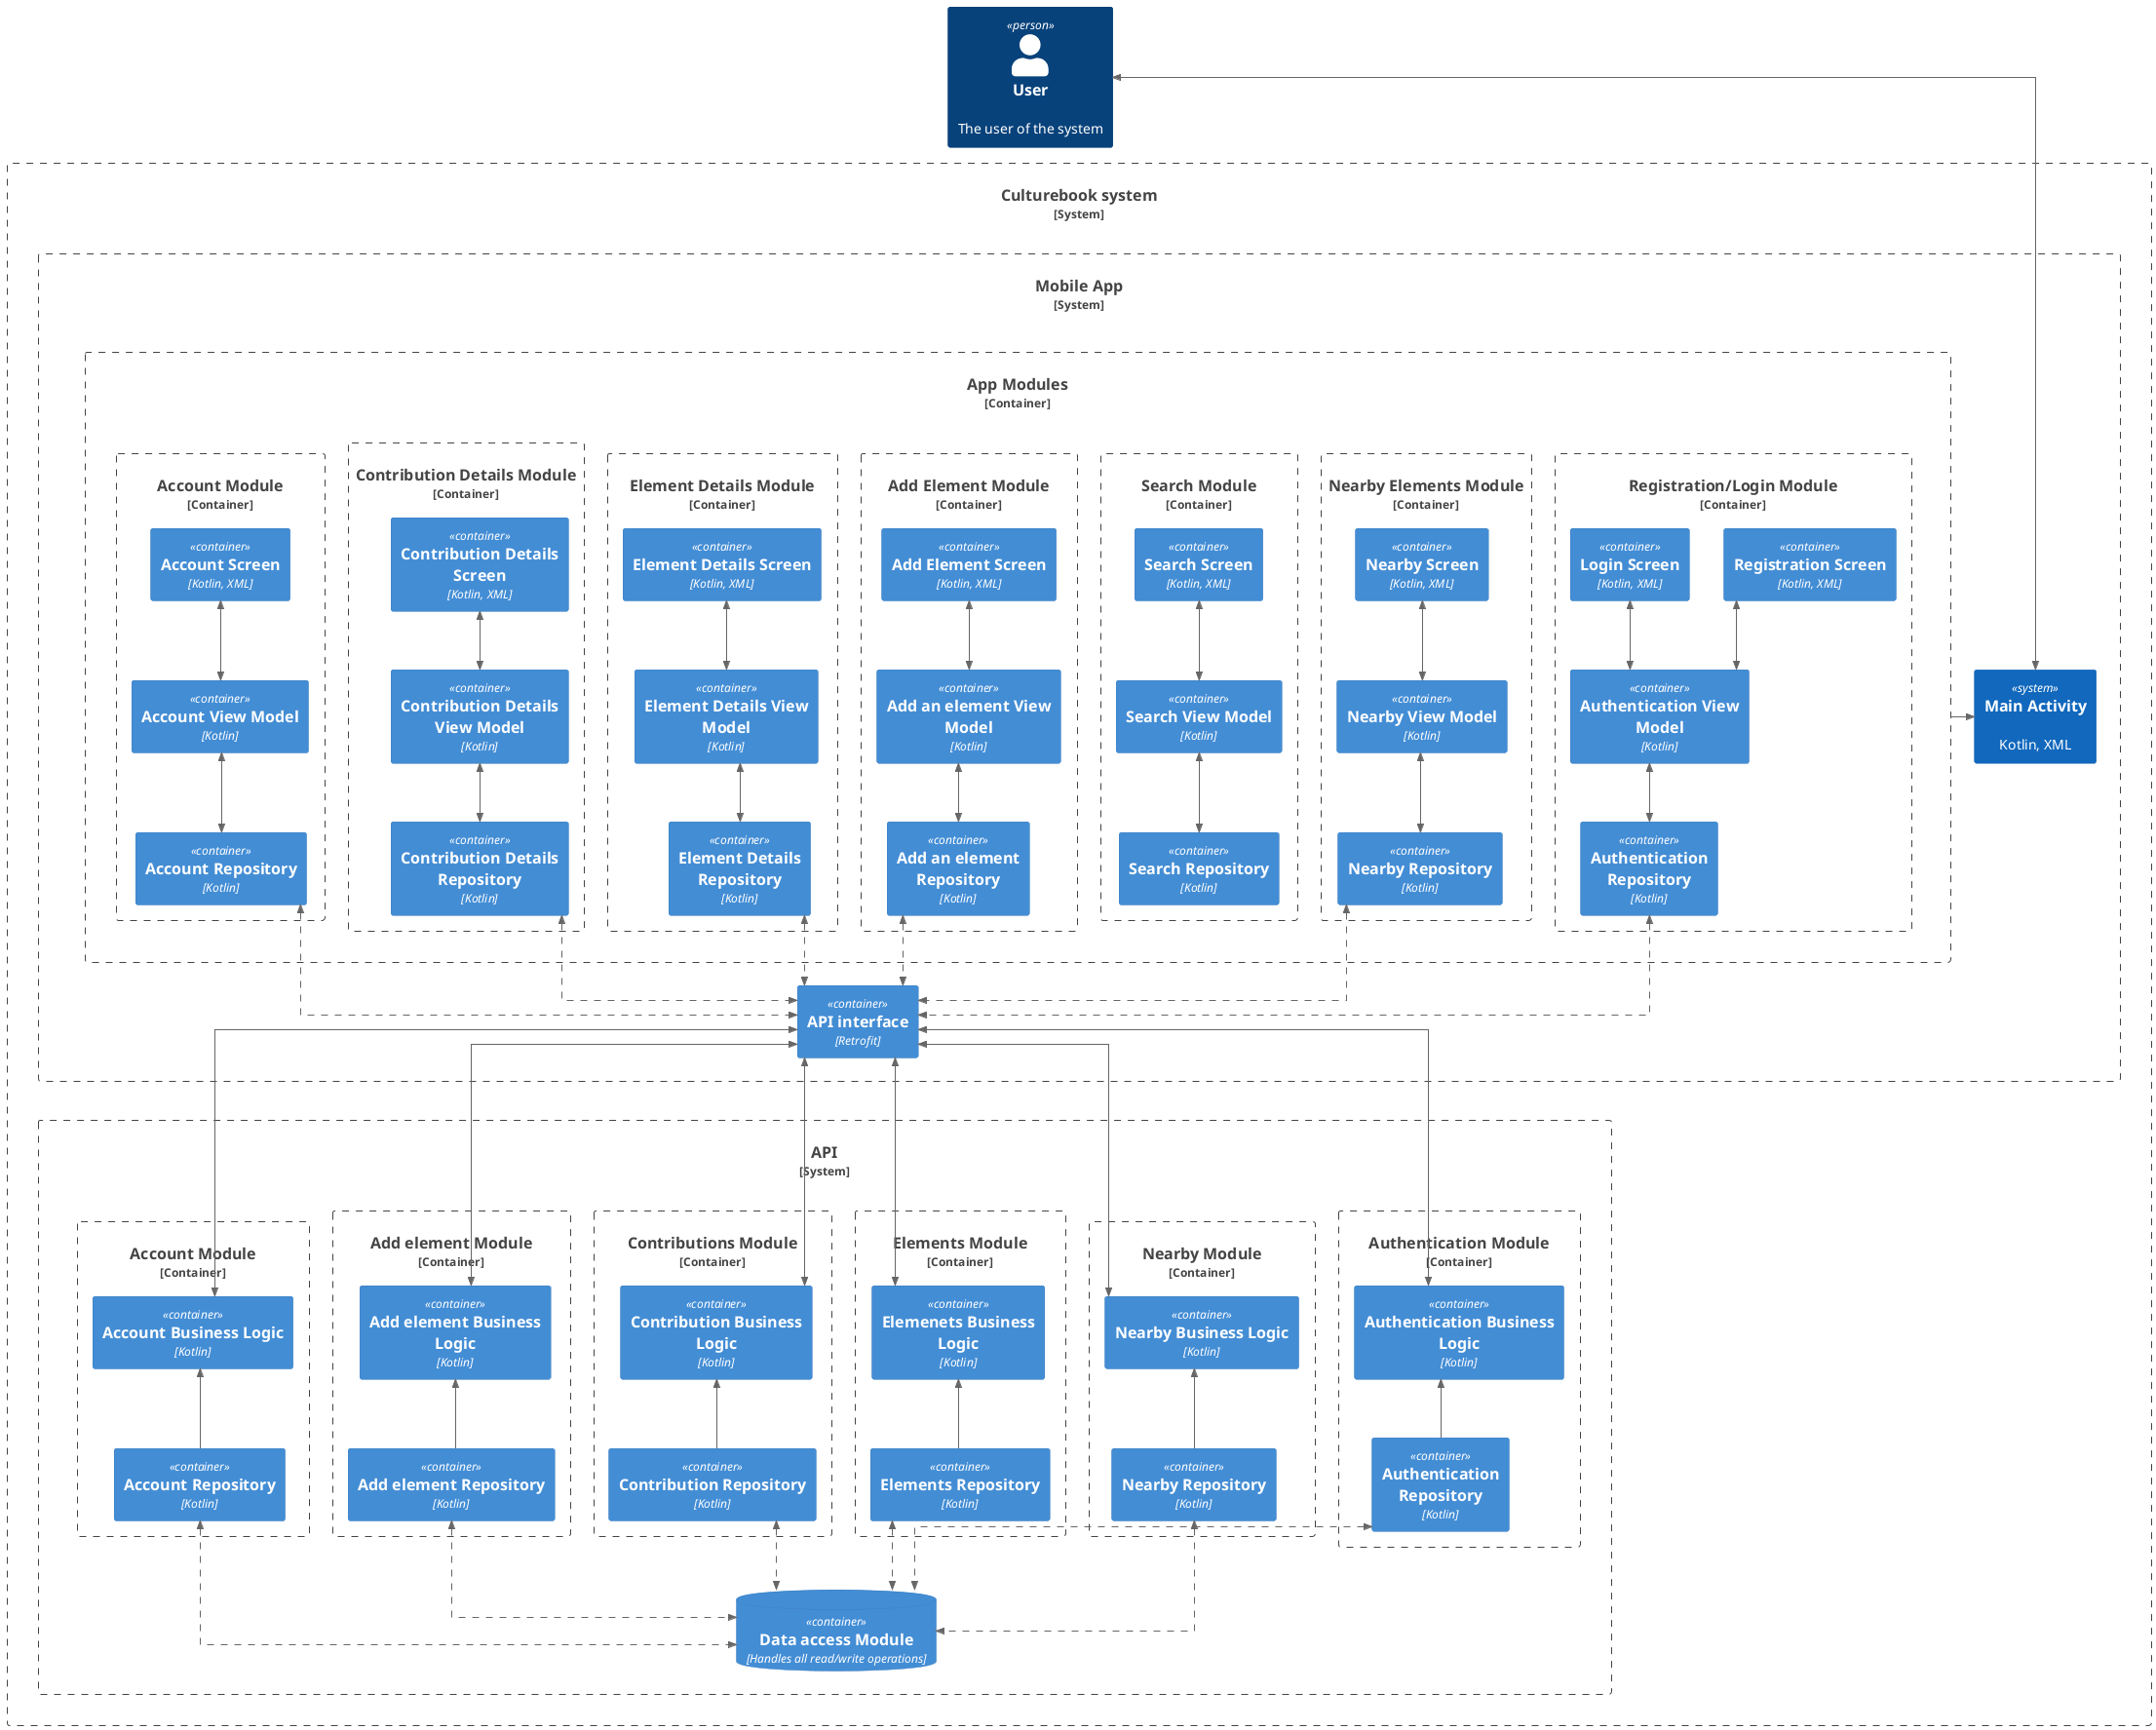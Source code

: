 @startuml
!include <C4/C4_Container>
skinparam linetype ortho

' Style
AddRelTag("response_tag", $lineStyle = DashedLine())

Person(user, "User", "The user of the system")

System_Boundary(local, "Culturebook system") {
    ' Client

    System_Boundary(client_bound, "Mobile App") {
        
        System(activity, "Main Activity", "Kotlin, XML")
        Container_Boundary(modules, "App Modules") {
            Container_Boundary(registerModule, "Registration/Login Module") {
                Container(registerScreen, "Registration Screen", "Kotlin, XML")
                Container(loginScreen, "Login Screen", "Kotlin, XML")
                Container(authVM, "Authentication View Model", "Kotlin")
                Container(authRepo, "Authentication Repository", "Kotlin")
            }

            Container_Boundary(nearbyModule, "Nearby Elements Module") {
                Container(nearbyScreen, "Nearby Screen", "Kotlin, XML")
                Container(nearbyVM, "Nearby View Model", "Kotlin")
                Container(nearbyRepo, "Nearby Repository", "Kotlin")
            }

            Container_Boundary(searchModule, "Search Module") {
                Container(searchScreen, "Search Screen", "Kotlin, XML")
                Container(searchVM, "Search View Model", "Kotlin")
                Container(searchRepo, "Search Repository", "Kotlin")
            }

            Container_Boundary(addElementModule, "Add Element Module") {
                Container(addElementScreen, "Add Element Screen", "Kotlin, XML")
                Container(addVM, "Add an element View Model", "Kotlin")
                Container(addRepo, "Add an element Repository", "Kotlin")
            }

            Container_Boundary(elementDetailsModule, "Element Details Module") {
                Container(elementDetailsScreen, "Element Details Screen", "Kotlin, XML")
                Container(elementVM, "Element Details View Model", "Kotlin")
                Container(elementRepo, "Element Details Repository", "Kotlin")
            }

            Container_Boundary(contrDetailsModule, "Contribution Details Module" ) {
                Container(contributionDetailsScreen, "Contribution Details Screen", "Kotlin, XML")
                Container(contributionVM, "Contribution Details View Model", "Kotlin")
                Container(contributionRepo, "Contribution Details Repository", "Kotlin")
            }

            Container_Boundary(accountModule, "Account Module") {
                Container(accountScreen, "Account Screen", "Kotlin, XML")
                Container(accountVM, "Account View Model", "Kotlin")
                Container(accountRepo, "Account Repository", "Kotlin")
            }
        }

        Container(api_interface, "API interface", "Retrofit")
        
        ' Relations
        
        BiRel_U(api_interface, authRepo, " ", $tags="response_tag")
        BiRel_U(api_interface, nearbyRepo, " ", $tags="response_tag")
        BiRel_U(api_interface, elementRepo, " ", $tags="response_tag")
        BiRel_U(api_interface, contributionRepo, " ", $tags="response_tag")
        BiRel_U(api_interface, addRepo, " ", $tags="response_tag")
        BiRel_U(api_interface, accountRepo, " ", $tags="response_tag")

        BiRel_D(authVM, authRepo, " ")
        BiRel_D(nearbyVM, nearbyRepo, " ")
        BiRel_D(elementVM, elementRepo, " ")
        BiRel_D(contributionVM, contributionRepo, " ")
        BiRel_D(addVM, addRepo, " ")
        BiRel_D(accountVM, accountRepo, " ")
        BiRel_D(searchVM, searchRepo, " ")

        BiRel_D(registerScreen, authVM, " ")
        BiRel_D(loginScreen, authVM, " ")
        BiRel_D(nearbyScreen, nearbyVM, " ")
        BiRel_D(elementDetailsScreen, elementVM, " ")
        BiRel_D(contributionDetailsScreen, contributionVM, " ")
        BiRel_D(addElementScreen, addVM, " ")
        BiRel_D(accountScreen, accountVM, " ")
        BiRel_D(searchScreen, searchVM, " ")

        Rel(modules, activity, " ")
    }

    ' Backend
    System_Boundary(api_bound, "API") {
        Container_Boundary(auth, "Authentication Module") {
            Container(auth_model, "Authentication Repository", "Kotlin")
            Container(auth_logic, "Authentication Business Logic", "Kotlin")
            Rel_U(auth_model, auth_logic, " ")
        }

        Container_Boundary(nearby, "Nearby Module") {
            Container(nearby_model, "Nearby Repository", "Kotlin")
            Container(nearby_logic, "Nearby Business Logic", "Kotlin")
            Rel_U(nearby_model, nearby_logic, " ")
        }

        Container_Boundary(element, "Elements Module") {
            Container(element_model, "Elements Repository", "Kotlin")
            Container(element_logic, "Elemenets Business Logic", "Kotlin")
            Rel_U(element_model, element_logic, " ")
        }

        Container_Boundary(contribution, "Contributions Module") {
            Container(contr_model, "Contribution Repository", "Kotlin")
            Container(contr_logic, "Contribution Business Logic", "Kotlin")
            Rel_U(contr_model, contr_logic, " ")
        }

        Container_Boundary(add_element, "Add element Module") {
            Container(add_model, "Add element Repository", "Kotlin")
            Container(add_logic, "Add element Business Logic", "Kotlin")
            Rel_U(add_model, add_logic, " ")
        }

        Container_Boundary(account, "Account Module") {
            Container(account_model, "Account Repository", "Kotlin")
            Container(account_logic, "Account Business Logic", "Kotlin")
            Rel_U(account_model, account_logic, " ")
        }

        ContainerDb(db, "Data access Module", "Handles all read/write operations")
        
        ' Relations

        BiRel_D(api_interface, auth_logic, " ")
        BiRel_D(api_interface, nearby_logic, " ")
        BiRel_D(api_interface, element_logic, " ")
        BiRel_D(api_interface, contr_logic, " ")
        BiRel_D(api_interface, add_logic, " ")
        BiRel_D(api_interface, account_logic, " ")

        BiRel_U(db, auth_model, " ", $tags="response_tag")
        BiRel_U(db, nearby_model, " ", $tags="response_tag")
        BiRel_U(db, element_model, " ", $tags="response_tag")
        BiRel_U(db, contr_model, " ", $tags="response_tag")
        BiRel_U(db, add_model, " ", $tags="response_tag")
        BiRel_U(db, account_model, " ", $tags="response_tag")
    }
}

' Layout & Styles
Lay_U(client_bound, user)
Lay_U(api_bound, client_bound)

' User relations
BiRel(user, activity, " ")
@enduml
